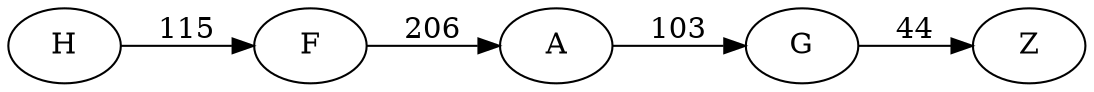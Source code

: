 digraph G {
	rankdir=LR size="8,5"
	H
	F
	H -> F [label=115]
	F
	A
	F -> A [label=206]
	A
	G
	A -> G [label=103]
	G
	Z
	G -> Z [label=44]
}
